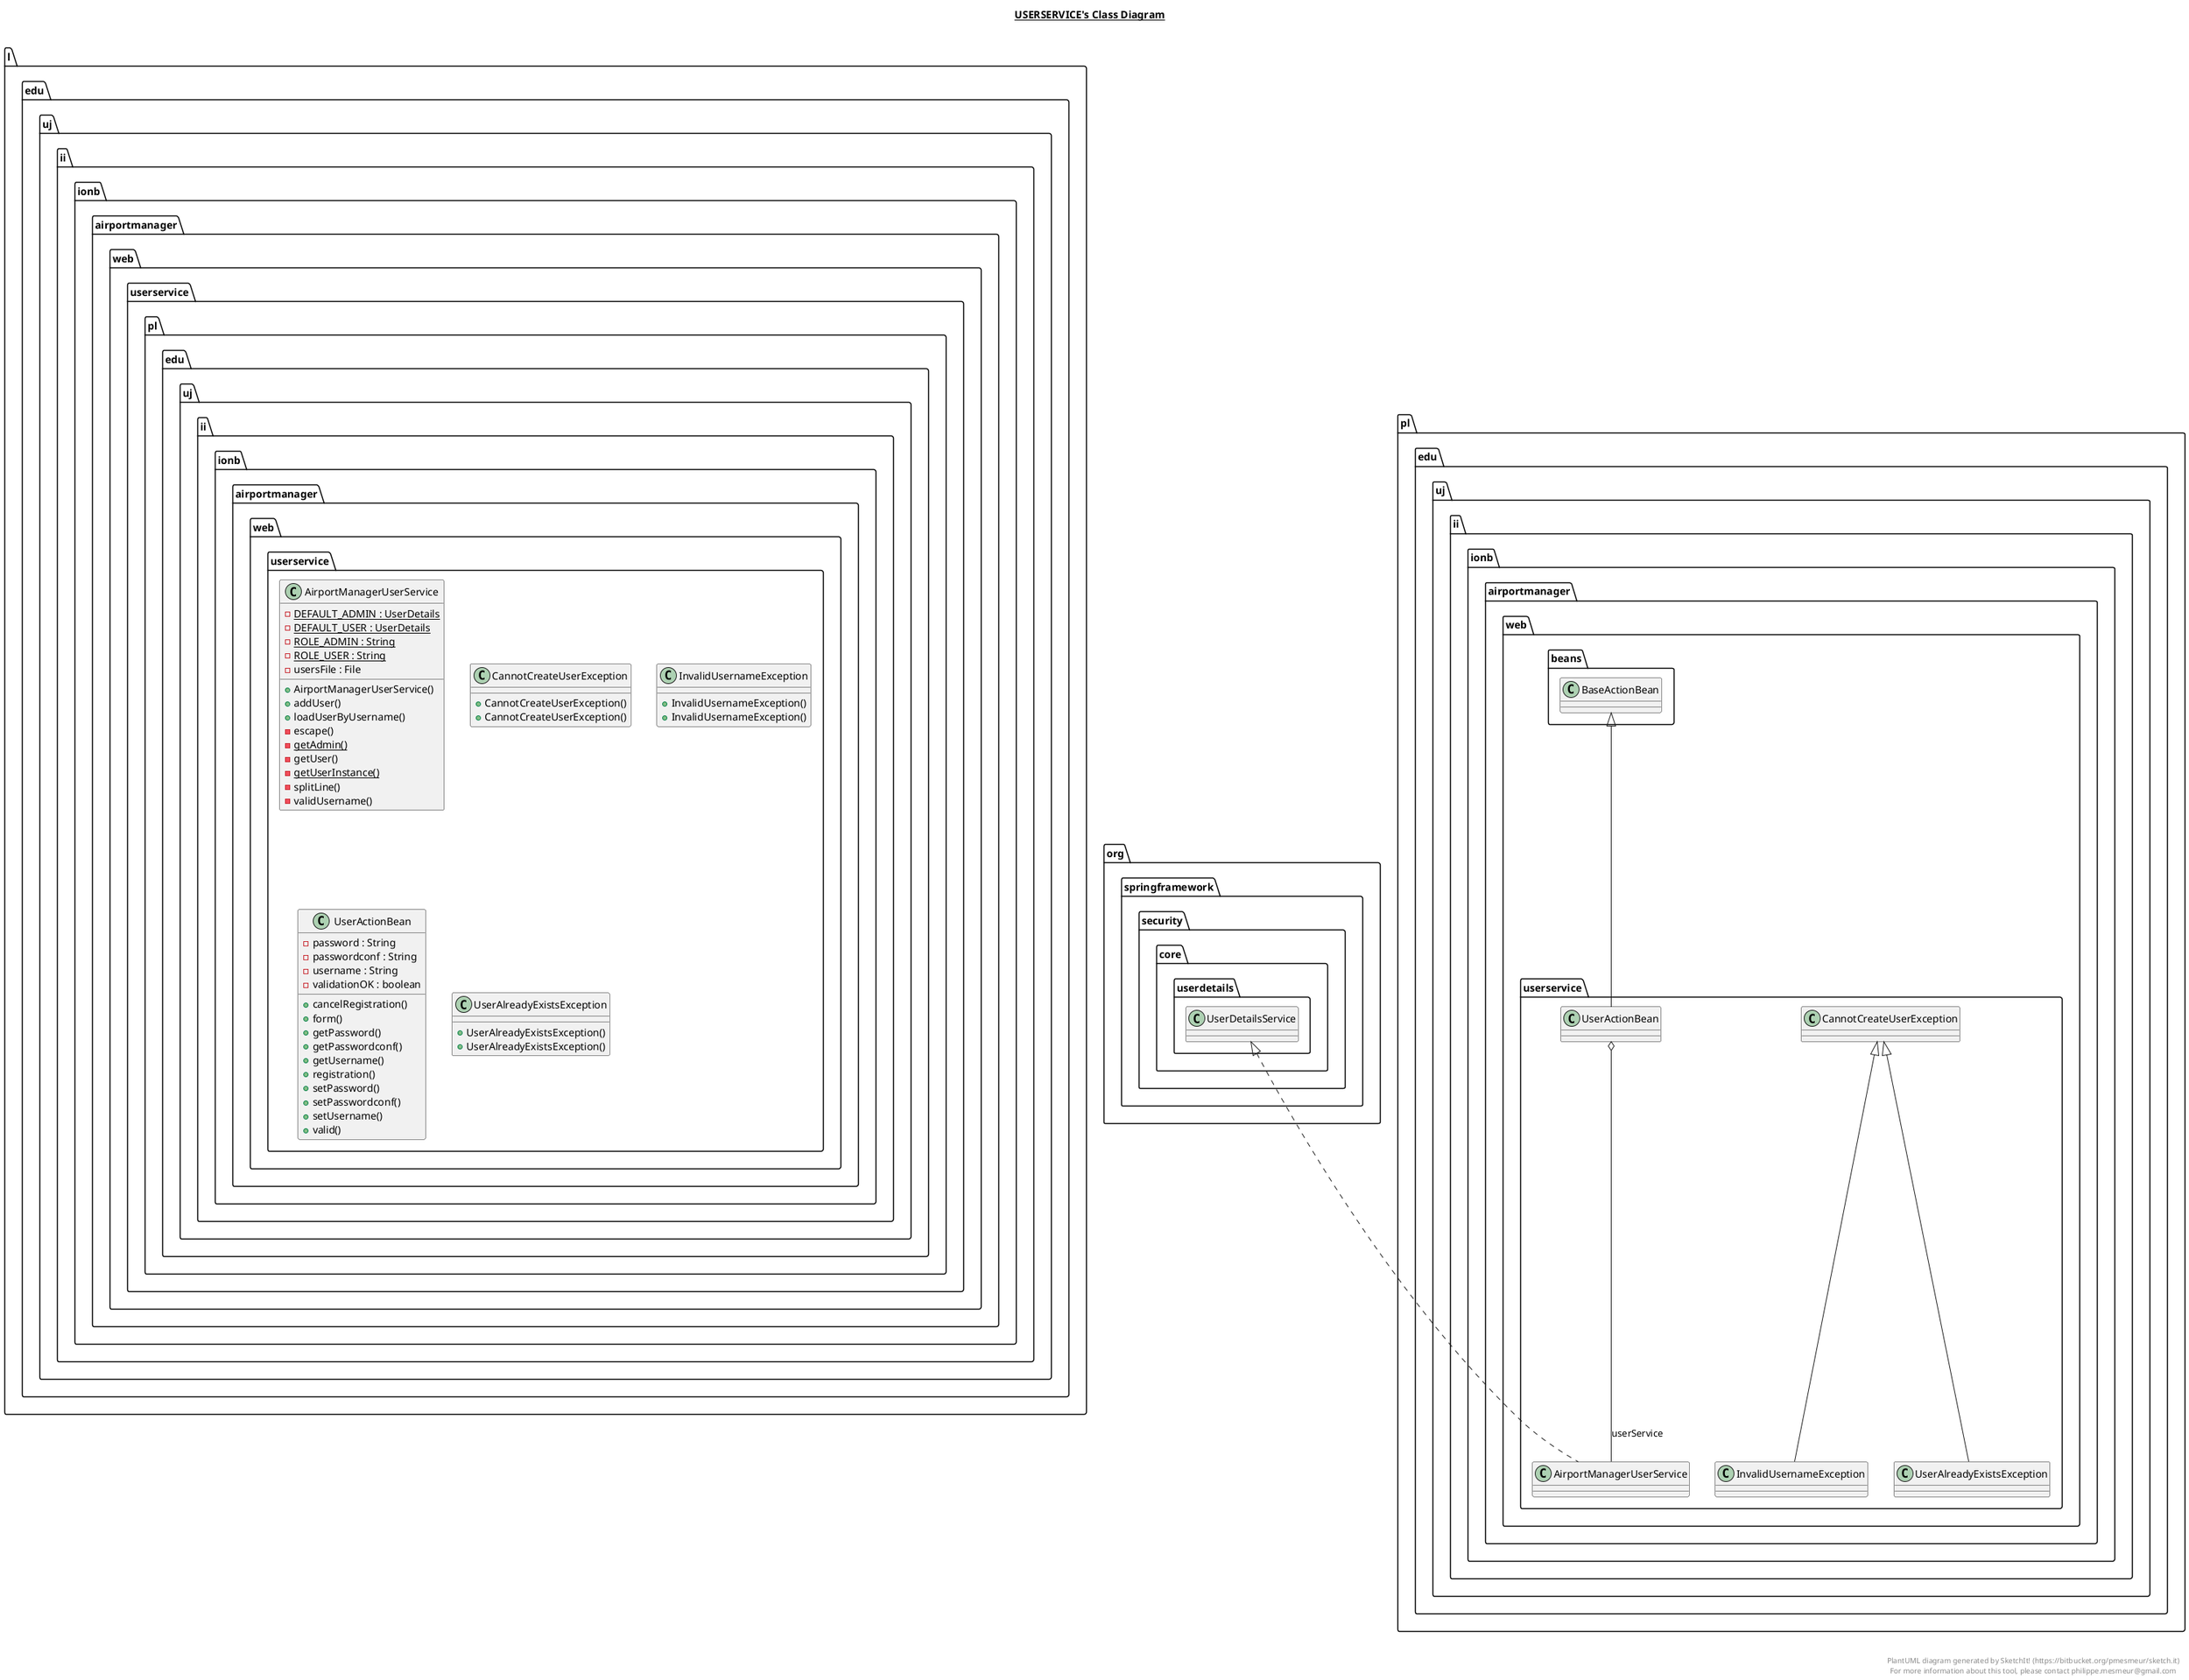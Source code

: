 @startuml

title __USERSERVICE's Class Diagram__\n


    namespace l.edu.uj.ii.ionb.airportmanager.web.userservice {
      class pl.edu.uj.ii.ionb.airportmanager.web.userservice.AirportManagerUserService {
          {static} - DEFAULT_ADMIN : UserDetails
          {static} - DEFAULT_USER : UserDetails
          {static} - ROLE_ADMIN : String
          {static} - ROLE_USER : String
          - usersFile : File
          + AirportManagerUserService()
          + addUser()
          + loadUserByUsername()
          - escape()
          {static} - getAdmin()
          - getUser()
          {static} - getUserInstance()
          - splitLine()
          - validUsername()
      }
    }

  


    namespace l.edu.uj.ii.ionb.airportmanager.web.userservice {
      class pl.edu.uj.ii.ionb.airportmanager.web.userservice.CannotCreateUserException {
          + CannotCreateUserException()
          + CannotCreateUserException()
      }
    }

  


    namespace l.edu.uj.ii.ionb.airportmanager.web.userservice {
      class pl.edu.uj.ii.ionb.airportmanager.web.userservice.InvalidUsernameException {
          + InvalidUsernameException()
          + InvalidUsernameException()
      }
    }

  


    namespace l.edu.uj.ii.ionb.airportmanager.web.userservice {
      class pl.edu.uj.ii.ionb.airportmanager.web.userservice.UserActionBean {
          - password : String
          - passwordconf : String
          - username : String
          - validationOK : boolean
          + cancelRegistration()
          + form()
          + getPassword()
          + getPasswordconf()
          + getUsername()
          + registration()
          + setPassword()
          + setPasswordconf()
          + setUsername()
          + valid()
      }
    }
  


    namespace l.edu.uj.ii.ionb.airportmanager.web.userservice {
      class pl.edu.uj.ii.ionb.airportmanager.web.userservice.UserAlreadyExistsException {
          + UserAlreadyExistsException()
          + UserAlreadyExistsException()
      }
    }

  

  pl.edu.uj.ii.ionb.airportmanager.web.userservice.AirportManagerUserService .up.|> org.springframework.security.core.userdetails.UserDetailsService
  pl.edu.uj.ii.ionb.airportmanager.web.userservice.InvalidUsernameException -up-|> pl.edu.uj.ii.ionb.airportmanager.web.userservice.CannotCreateUserException
  pl.edu.uj.ii.ionb.airportmanager.web.userservice.UserActionBean -up-|> pl.edu.uj.ii.ionb.airportmanager.web.beans.BaseActionBean
  pl.edu.uj.ii.ionb.airportmanager.web.userservice.UserActionBean o-- pl.edu.uj.ii.ionb.airportmanager.web.userservice.AirportManagerUserService : userService
  pl.edu.uj.ii.ionb.airportmanager.web.userservice.UserAlreadyExistsException -up-|> pl.edu.uj.ii.ionb.airportmanager.web.userservice.CannotCreateUserException


right footer


PlantUML diagram generated by SketchIt! (https://bitbucket.org/pmesmeur/sketch.it)
For more information about this tool, please contact philippe.mesmeur@gmail.com
endfooter

@enduml
